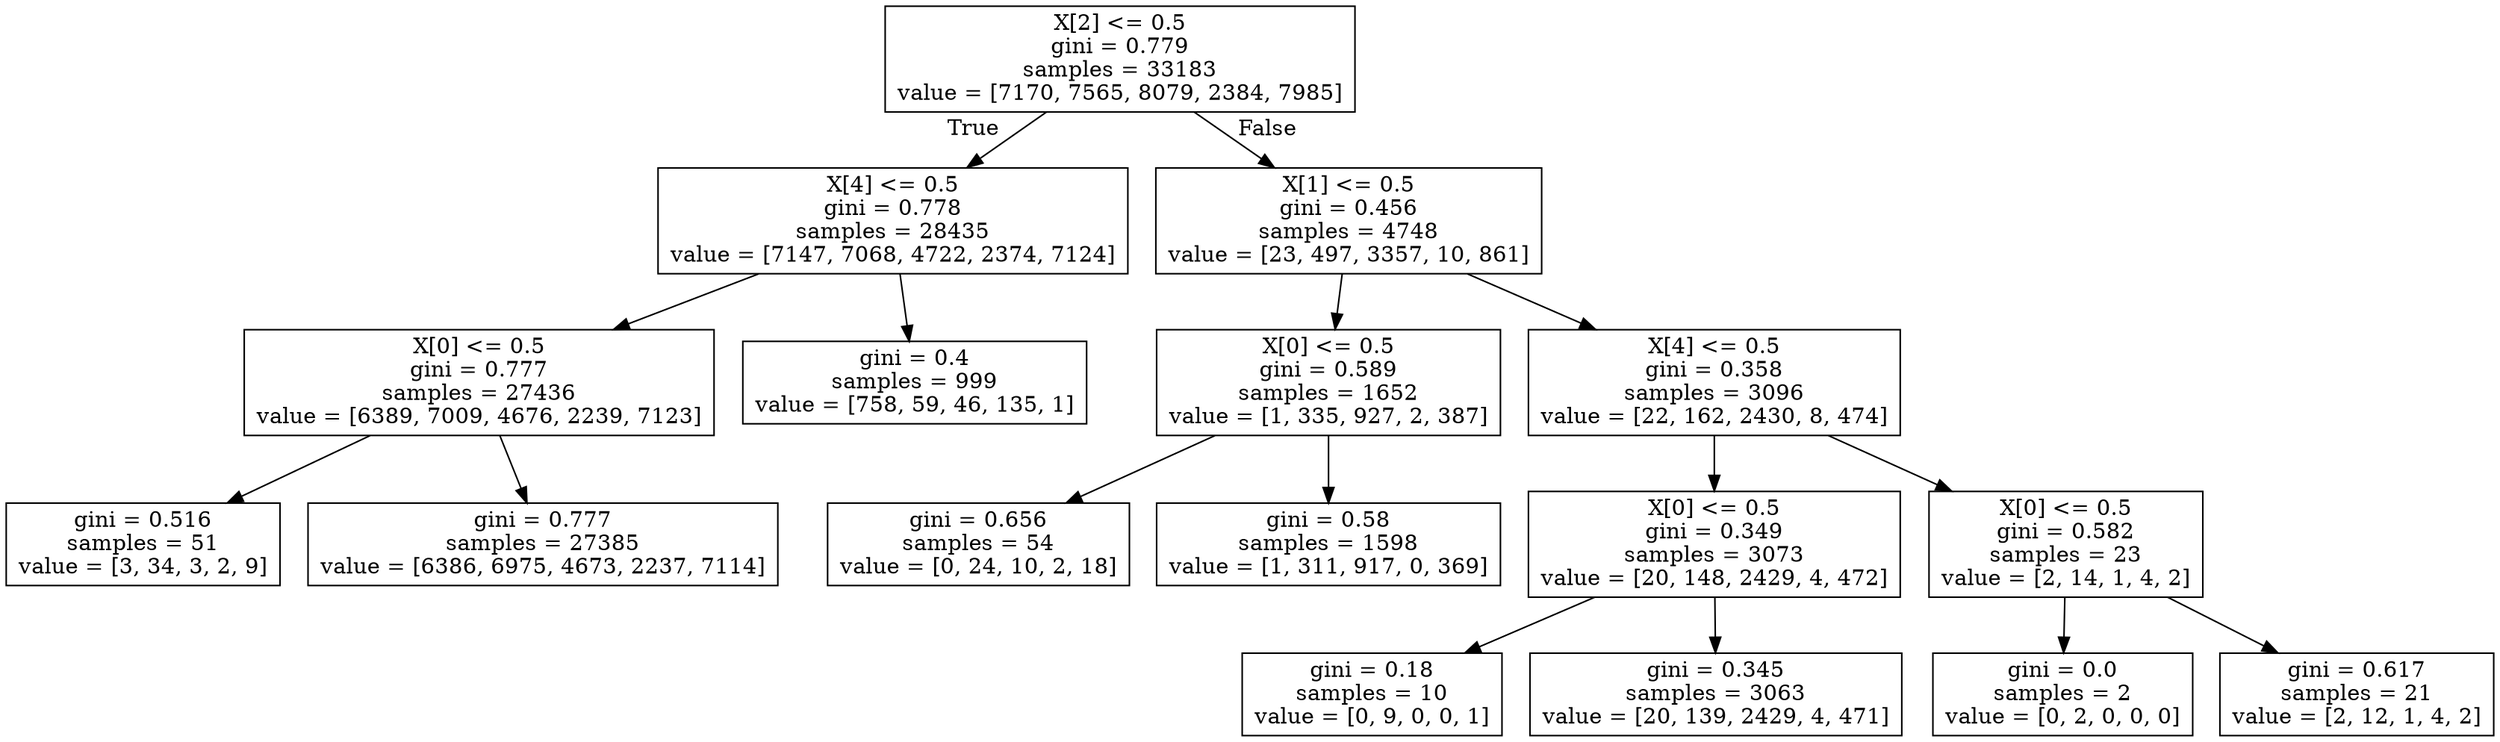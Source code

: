 digraph Tree {
node [shape=box] ;
0 [label="X[2] <= 0.5\ngini = 0.779\nsamples = 33183\nvalue = [7170, 7565, 8079, 2384, 7985]"] ;
1 [label="X[4] <= 0.5\ngini = 0.778\nsamples = 28435\nvalue = [7147, 7068, 4722, 2374, 7124]"] ;
0 -> 1 [labeldistance=2.5, labelangle=45, headlabel="True"] ;
2 [label="X[0] <= 0.5\ngini = 0.777\nsamples = 27436\nvalue = [6389, 7009, 4676, 2239, 7123]"] ;
1 -> 2 ;
3 [label="gini = 0.516\nsamples = 51\nvalue = [3, 34, 3, 2, 9]"] ;
2 -> 3 ;
4 [label="gini = 0.777\nsamples = 27385\nvalue = [6386, 6975, 4673, 2237, 7114]"] ;
2 -> 4 ;
5 [label="gini = 0.4\nsamples = 999\nvalue = [758, 59, 46, 135, 1]"] ;
1 -> 5 ;
6 [label="X[1] <= 0.5\ngini = 0.456\nsamples = 4748\nvalue = [23, 497, 3357, 10, 861]"] ;
0 -> 6 [labeldistance=2.5, labelangle=-45, headlabel="False"] ;
7 [label="X[0] <= 0.5\ngini = 0.589\nsamples = 1652\nvalue = [1, 335, 927, 2, 387]"] ;
6 -> 7 ;
8 [label="gini = 0.656\nsamples = 54\nvalue = [0, 24, 10, 2, 18]"] ;
7 -> 8 ;
9 [label="gini = 0.58\nsamples = 1598\nvalue = [1, 311, 917, 0, 369]"] ;
7 -> 9 ;
10 [label="X[4] <= 0.5\ngini = 0.358\nsamples = 3096\nvalue = [22, 162, 2430, 8, 474]"] ;
6 -> 10 ;
11 [label="X[0] <= 0.5\ngini = 0.349\nsamples = 3073\nvalue = [20, 148, 2429, 4, 472]"] ;
10 -> 11 ;
12 [label="gini = 0.18\nsamples = 10\nvalue = [0, 9, 0, 0, 1]"] ;
11 -> 12 ;
13 [label="gini = 0.345\nsamples = 3063\nvalue = [20, 139, 2429, 4, 471]"] ;
11 -> 13 ;
14 [label="X[0] <= 0.5\ngini = 0.582\nsamples = 23\nvalue = [2, 14, 1, 4, 2]"] ;
10 -> 14 ;
15 [label="gini = 0.0\nsamples = 2\nvalue = [0, 2, 0, 0, 0]"] ;
14 -> 15 ;
16 [label="gini = 0.617\nsamples = 21\nvalue = [2, 12, 1, 4, 2]"] ;
14 -> 16 ;
}